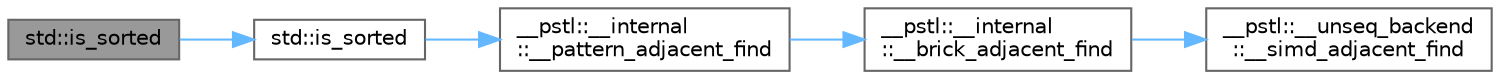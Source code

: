 digraph "std::is_sorted"
{
 // LATEX_PDF_SIZE
  bgcolor="transparent";
  edge [fontname=Helvetica,fontsize=10,labelfontname=Helvetica,labelfontsize=10];
  node [fontname=Helvetica,fontsize=10,shape=box,height=0.2,width=0.4];
  rankdir="LR";
  Node1 [id="Node000001",label="std::is_sorted",height=0.2,width=0.4,color="gray40", fillcolor="grey60", style="filled", fontcolor="black",tooltip=" "];
  Node1 -> Node2 [id="edge5_Node000001_Node000002",color="steelblue1",style="solid",tooltip=" "];
  Node2 [id="Node000002",label="std::is_sorted",height=0.2,width=0.4,color="grey40", fillcolor="white", style="filled",URL="$namespacestd.html#a042892d225ddbeba3c9cbd839dba38a9",tooltip=" "];
  Node2 -> Node3 [id="edge6_Node000002_Node000003",color="steelblue1",style="solid",tooltip=" "];
  Node3 [id="Node000003",label="__pstl::__internal\l::__pattern_adjacent_find",height=0.2,width=0.4,color="grey40", fillcolor="white", style="filled",URL="$namespace____pstl_1_1____internal.html#a6baa124378ed7fdc525b00a43af706ab",tooltip=" "];
  Node3 -> Node4 [id="edge7_Node000003_Node000004",color="steelblue1",style="solid",tooltip=" "];
  Node4 [id="Node000004",label="__pstl::__internal\l::__brick_adjacent_find",height=0.2,width=0.4,color="grey40", fillcolor="white", style="filled",URL="$namespace____pstl_1_1____internal.html#a1b8170b65ea0cebedcc3348875bc4a26",tooltip=" "];
  Node4 -> Node5 [id="edge8_Node000004_Node000005",color="steelblue1",style="solid",tooltip=" "];
  Node5 [id="Node000005",label="__pstl::__unseq_backend\l::__simd_adjacent_find",height=0.2,width=0.4,color="grey40", fillcolor="white", style="filled",URL="$namespace____pstl_1_1____unseq__backend.html#adc51efbb93e46158542f104631cfa2e3",tooltip=" "];
}
